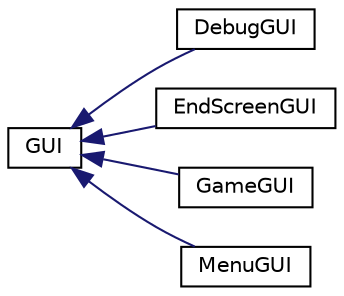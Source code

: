 digraph "Graphical Class Hierarchy"
{
 // LATEX_PDF_SIZE
  edge [fontname="Helvetica",fontsize="10",labelfontname="Helvetica",labelfontsize="10"];
  node [fontname="Helvetica",fontsize="10",shape=record];
  rankdir="LR";
  Node0 [label="GUI",height=0.2,width=0.4,color="black", fillcolor="white", style="filled",URL="$class_g_u_i.html",tooltip=" "];
  Node0 -> Node1 [dir="back",color="midnightblue",fontsize="10",style="solid",fontname="Helvetica"];
  Node1 [label="DebugGUI",height=0.2,width=0.4,color="black", fillcolor="white", style="filled",URL="$class_debug_g_u_i.html",tooltip=" "];
  Node0 -> Node2 [dir="back",color="midnightblue",fontsize="10",style="solid",fontname="Helvetica"];
  Node2 [label="EndScreenGUI",height=0.2,width=0.4,color="black", fillcolor="white", style="filled",URL="$class_end_screen_g_u_i.html",tooltip=" "];
  Node0 -> Node3 [dir="back",color="midnightblue",fontsize="10",style="solid",fontname="Helvetica"];
  Node3 [label="GameGUI",height=0.2,width=0.4,color="black", fillcolor="white", style="filled",URL="$class_game_g_u_i.html",tooltip=" "];
  Node0 -> Node4 [dir="back",color="midnightblue",fontsize="10",style="solid",fontname="Helvetica"];
  Node4 [label="MenuGUI",height=0.2,width=0.4,color="black", fillcolor="white", style="filled",URL="$class_menu_g_u_i.html",tooltip=" "];
}
